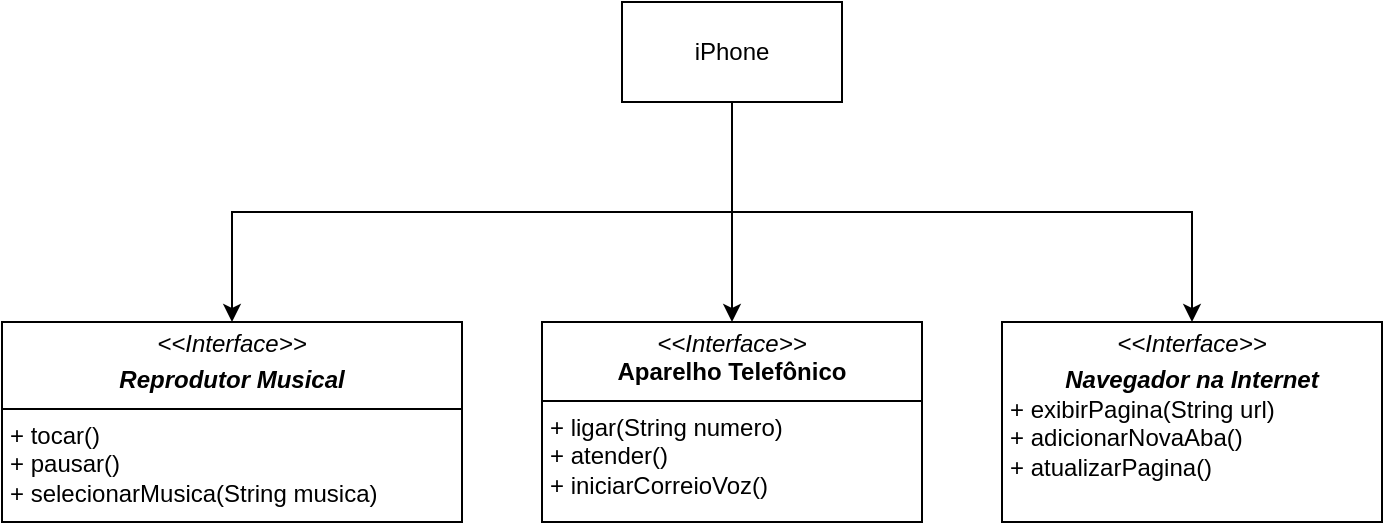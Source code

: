 <mxfile version="24.2.5" type="github">
  <diagram name="Page-1" id="x_OsSVFPLkGmrPjCWWr7">
    <mxGraphModel dx="773" dy="678" grid="1" gridSize="10" guides="1" tooltips="1" connect="1" arrows="1" fold="1" page="1" pageScale="1" pageWidth="850" pageHeight="1100" math="0" shadow="0">
      <root>
        <mxCell id="0" />
        <mxCell id="1" parent="0" />
        <mxCell id="c7xShsZ40HP29Psx50GQ-6" style="edgeStyle=orthogonalEdgeStyle;rounded=0;orthogonalLoop=1;jettySize=auto;html=1;exitX=0.5;exitY=1;exitDx=0;exitDy=0;entryX=0.5;entryY=0;entryDx=0;entryDy=0;" edge="1" parent="1" source="c7xShsZ40HP29Psx50GQ-3" target="c7xShsZ40HP29Psx50GQ-5">
          <mxGeometry relative="1" as="geometry" />
        </mxCell>
        <mxCell id="c7xShsZ40HP29Psx50GQ-8" style="edgeStyle=orthogonalEdgeStyle;rounded=0;orthogonalLoop=1;jettySize=auto;html=1;exitX=0.5;exitY=1;exitDx=0;exitDy=0;entryX=0.5;entryY=0;entryDx=0;entryDy=0;" edge="1" parent="1" source="c7xShsZ40HP29Psx50GQ-3" target="c7xShsZ40HP29Psx50GQ-7">
          <mxGeometry relative="1" as="geometry" />
        </mxCell>
        <mxCell id="c7xShsZ40HP29Psx50GQ-10" style="edgeStyle=orthogonalEdgeStyle;rounded=0;orthogonalLoop=1;jettySize=auto;html=1;exitX=0.5;exitY=1;exitDx=0;exitDy=0;" edge="1" parent="1" source="c7xShsZ40HP29Psx50GQ-3" target="c7xShsZ40HP29Psx50GQ-9">
          <mxGeometry relative="1" as="geometry" />
        </mxCell>
        <mxCell id="c7xShsZ40HP29Psx50GQ-3" value="iPhone" style="html=1;whiteSpace=wrap;" vertex="1" parent="1">
          <mxGeometry x="390" y="190" width="110" height="50" as="geometry" />
        </mxCell>
        <mxCell id="c7xShsZ40HP29Psx50GQ-5" value="&lt;p style=&quot;margin:0px;margin-top:4px;text-align:center;&quot;&gt;&lt;i&gt;&amp;lt;&amp;lt;Interface&amp;gt;&amp;gt;&lt;/i&gt;&lt;/p&gt;&lt;p style=&quot;margin:0px;margin-top:4px;text-align:center;&quot;&gt;&lt;i&gt;&lt;b&gt;Reprodutor Musical&lt;/b&gt;&lt;/i&gt;&lt;/p&gt;&lt;hr size=&quot;1&quot; style=&quot;border-style:solid;&quot;&gt;&lt;p style=&quot;margin:0px;margin-left:4px;&quot;&gt;+ tocar()&lt;br&gt;+ pausar()&lt;/p&gt;&lt;p style=&quot;margin:0px;margin-left:4px;&quot;&gt;+ selecionarMusica(String musica)&lt;/p&gt;" style="verticalAlign=top;align=left;overflow=fill;html=1;whiteSpace=wrap;" vertex="1" parent="1">
          <mxGeometry x="80" y="350" width="230" height="100" as="geometry" />
        </mxCell>
        <mxCell id="c7xShsZ40HP29Psx50GQ-7" value="&lt;p style=&quot;margin:0px;margin-top:4px;text-align:center;&quot;&gt;&lt;i&gt;&amp;lt;&amp;lt;Interface&amp;gt;&amp;gt;&lt;/i&gt;&lt;br&gt;&lt;b&gt;Aparelho Telefônico&lt;/b&gt;&lt;/p&gt;&lt;hr size=&quot;1&quot; style=&quot;border-style:solid;&quot;&gt;&lt;p style=&quot;margin:0px;margin-left:4px;&quot;&gt;+ ligar(String numero)&lt;br&gt;+ atender()&lt;/p&gt;&lt;p style=&quot;margin:0px;margin-left:4px;&quot;&gt;+ iniciarCorreioVoz()&lt;/p&gt;" style="verticalAlign=top;align=left;overflow=fill;html=1;whiteSpace=wrap;" vertex="1" parent="1">
          <mxGeometry x="350" y="350" width="190" height="100" as="geometry" />
        </mxCell>
        <mxCell id="c7xShsZ40HP29Psx50GQ-9" value="&lt;p style=&quot;margin:0px;margin-top:4px;text-align:center;&quot;&gt;&lt;i&gt;&amp;lt;&amp;lt;Interface&amp;gt;&amp;gt;&lt;/i&gt;&lt;/p&gt;&lt;p style=&quot;margin:0px;margin-top:4px;text-align:center;&quot;&gt;&lt;i&gt;&lt;b&gt;Navegador na Internet&lt;/b&gt;&lt;/i&gt;&lt;br&gt;&lt;/p&gt;&lt;p style=&quot;margin:0px;margin-left:4px;&quot;&gt;+ exibirPagina(String url)&lt;br&gt;+ adicionarNovaAba()&lt;/p&gt;&lt;p style=&quot;margin:0px;margin-left:4px;&quot;&gt;+ atualizarPagina()&lt;/p&gt;" style="verticalAlign=top;align=left;overflow=fill;html=1;whiteSpace=wrap;" vertex="1" parent="1">
          <mxGeometry x="580" y="350" width="190" height="100" as="geometry" />
        </mxCell>
      </root>
    </mxGraphModel>
  </diagram>
</mxfile>
